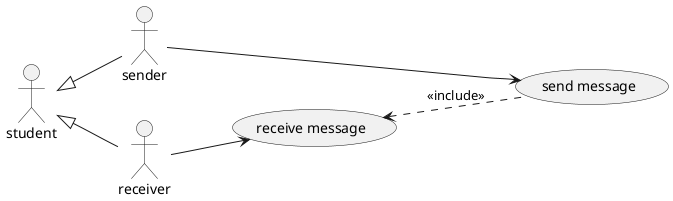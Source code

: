 @startuml
left to right direction
student <|-- sender
student <|-- receiver
:sender: ---> (send message)
:receiver: --> (receive message)
(receive message) <.. (send message) : << include >>
@enduml
